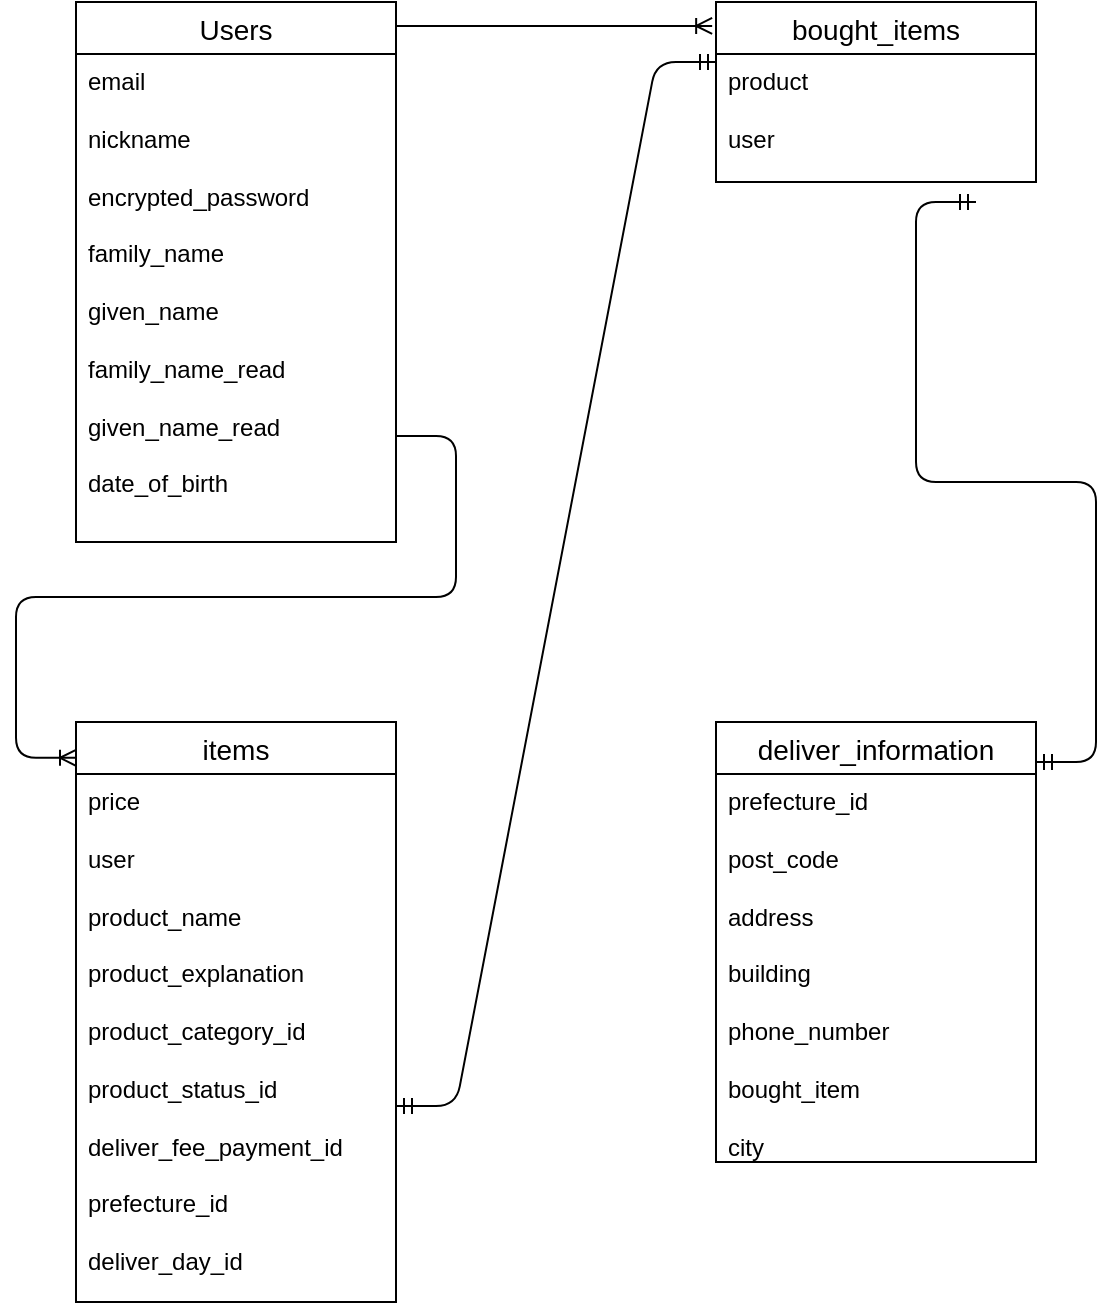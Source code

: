 <mxfile>
    <diagram id="SQ38itncQppqPQ7tfJN7" name="ページ1">
        <mxGraphModel dx="1329" dy="779" grid="1" gridSize="10" guides="1" tooltips="1" connect="1" arrows="1" fold="1" page="1" pageScale="1" pageWidth="827" pageHeight="1169" math="0" shadow="0">
            <root>
                <mxCell id="0"/>
                <mxCell id="1" parent="0"/>
                <mxCell id="58" value="" style="endArrow=none;html=1;rounded=1;strokeColor=none;curved=0;" parent="1" edge="1">
                    <mxGeometry relative="1" as="geometry">
                        <mxPoint x="400" y="585" as="sourcePoint"/>
                        <mxPoint x="450" y="585" as="targetPoint"/>
                        <Array as="points">
                            <mxPoint x="530" y="450"/>
                            <mxPoint x="450" y="585"/>
                        </Array>
                    </mxGeometry>
                </mxCell>
                <mxCell id="76" value="" style="endArrow=none;html=1;rounded=0;" parent="1" edge="1">
                    <mxGeometry relative="1" as="geometry">
                        <mxPoint x="500" y="380" as="sourcePoint"/>
                        <mxPoint x="500" y="380" as="targetPoint"/>
                    </mxGeometry>
                </mxCell>
                <mxCell id="107" value="" style="line;strokeWidth=1;rotatable=0;dashed=0;labelPosition=right;align=left;verticalAlign=middle;spacingTop=0;spacingLeft=6;points=[];portConstraint=eastwest;" parent="1" vertex="1">
                    <mxGeometry x="120" y="195" height="10" as="geometry"/>
                </mxCell>
                <mxCell id="132" value="Users" style="swimlane;fontStyle=0;childLayout=stackLayout;horizontal=1;startSize=26;horizontalStack=0;resizeParent=1;resizeParentMax=0;resizeLast=0;collapsible=1;marginBottom=0;align=center;fontSize=14;" parent="1" vertex="1">
                    <mxGeometry x="40" y="40" width="160" height="270" as="geometry"/>
                </mxCell>
                <mxCell id="133" value="email&lt;div&gt;&lt;br&gt;&lt;/div&gt;&lt;div&gt;nickname&lt;/div&gt;&lt;div&gt;&lt;br&gt;&lt;/div&gt;&lt;div&gt;encrypted_password&lt;/div&gt;&lt;div&gt;&lt;br&gt;&lt;/div&gt;&lt;div&gt;family_name&lt;/div&gt;&lt;div&gt;&lt;br&gt;&lt;/div&gt;&lt;div&gt;given_name&lt;/div&gt;&lt;div&gt;&lt;br&gt;&lt;/div&gt;&lt;div&gt;family_name_read&lt;/div&gt;&lt;div&gt;&lt;br&gt;&lt;/div&gt;&lt;div&gt;given_name_read&lt;/div&gt;&lt;div&gt;&lt;br&gt;&lt;/div&gt;&lt;div&gt;date_of_birth&lt;/div&gt;" style="text;strokeColor=none;fillColor=none;spacingLeft=4;spacingRight=4;overflow=hidden;rotatable=0;points=[[0,0.5],[1,0.5]];portConstraint=eastwest;fontSize=12;whiteSpace=wrap;html=1;" parent="132" vertex="1">
                    <mxGeometry y="26" width="160" height="244" as="geometry"/>
                </mxCell>
                <mxCell id="136" value="items" style="swimlane;fontStyle=0;childLayout=stackLayout;horizontal=1;startSize=26;horizontalStack=0;resizeParent=1;resizeParentMax=0;resizeLast=0;collapsible=1;marginBottom=0;align=center;fontSize=14;" parent="1" vertex="1">
                    <mxGeometry x="40" y="400" width="160" height="290" as="geometry"/>
                </mxCell>
                <mxCell id="150" value="" style="edgeStyle=entityRelationEdgeStyle;fontSize=12;html=1;endArrow=ERoneToMany;entryX=0.994;entryY=0.041;entryDx=0;entryDy=0;entryPerimeter=0;exitX=1;exitY=0.783;exitDx=0;exitDy=0;exitPerimeter=0;" parent="136" source="133" edge="1">
                    <mxGeometry width="100" height="100" relative="1" as="geometry">
                        <mxPoint x="3.84" y="-334" as="sourcePoint"/>
                        <mxPoint x="-2.842e-14" y="17.89" as="targetPoint"/>
                    </mxGeometry>
                </mxCell>
                <mxCell id="137" value="price&lt;div&gt;&lt;br&gt;&lt;/div&gt;&lt;div&gt;user&lt;/div&gt;&lt;div&gt;&lt;br&gt;&lt;/div&gt;&lt;div&gt;product_name&lt;/div&gt;&lt;div&gt;&lt;br&gt;&lt;/div&gt;&lt;div&gt;product_explanation&lt;/div&gt;&lt;div&gt;&lt;br&gt;&lt;/div&gt;&lt;div&gt;product_category_id&lt;/div&gt;&lt;div&gt;&lt;br&gt;&lt;/div&gt;&lt;div&gt;product_status_id&lt;/div&gt;&lt;div&gt;&lt;br&gt;&lt;/div&gt;&lt;div&gt;deliver_fee_payment_id&lt;/div&gt;&lt;div&gt;&lt;br&gt;&lt;/div&gt;&lt;div&gt;prefecture_id&lt;/div&gt;&lt;div&gt;&lt;br&gt;&lt;/div&gt;&lt;div&gt;deliver_day_id&lt;/div&gt;" style="text;strokeColor=none;fillColor=none;spacingLeft=4;spacingRight=4;overflow=hidden;rotatable=0;points=[[0,0.5],[1,0.5]];portConstraint=eastwest;fontSize=12;whiteSpace=wrap;html=1;" parent="136" vertex="1">
                    <mxGeometry y="26" width="160" height="264" as="geometry"/>
                </mxCell>
                <mxCell id="140" value="bought_items" style="swimlane;fontStyle=0;childLayout=stackLayout;horizontal=1;startSize=26;horizontalStack=0;resizeParent=1;resizeParentMax=0;resizeLast=0;collapsible=1;marginBottom=0;align=center;fontSize=14;" parent="1" vertex="1">
                    <mxGeometry x="360" y="40" width="160" height="90" as="geometry"/>
                </mxCell>
                <mxCell id="141" value="product&lt;div&gt;&lt;br&gt;&lt;/div&gt;&lt;div&gt;user&lt;/div&gt;" style="text;strokeColor=none;fillColor=none;spacingLeft=4;spacingRight=4;overflow=hidden;rotatable=0;points=[[0,0.5],[1,0.5]];portConstraint=eastwest;fontSize=12;whiteSpace=wrap;html=1;" parent="140" vertex="1">
                    <mxGeometry y="26" width="160" height="64" as="geometry"/>
                </mxCell>
                <mxCell id="144" value="deliver_information" style="swimlane;fontStyle=0;childLayout=stackLayout;horizontal=1;startSize=26;horizontalStack=0;resizeParent=1;resizeParentMax=0;resizeLast=0;collapsible=1;marginBottom=0;align=center;fontSize=14;" parent="1" vertex="1">
                    <mxGeometry x="360" y="400" width="160" height="220" as="geometry"/>
                </mxCell>
                <mxCell id="146" value="prefecture_id&lt;div&gt;&lt;br&gt;&lt;/div&gt;&lt;div&gt;post_code&lt;/div&gt;&lt;div&gt;&lt;br&gt;&lt;/div&gt;&lt;div&gt;address&lt;/div&gt;&lt;div&gt;&lt;br&gt;&lt;/div&gt;&lt;div&gt;building&lt;/div&gt;&lt;div&gt;&lt;br&gt;&lt;/div&gt;&lt;div&gt;phone_number&lt;/div&gt;&lt;div&gt;&lt;br&gt;&lt;/div&gt;&lt;div&gt;bought_item&lt;/div&gt;&lt;div&gt;&lt;br&gt;&lt;/div&gt;&lt;div&gt;city&lt;/div&gt;" style="text;strokeColor=none;fillColor=none;spacingLeft=4;spacingRight=4;overflow=hidden;rotatable=0;points=[[0,0.5],[1,0.5]];portConstraint=eastwest;fontSize=12;whiteSpace=wrap;html=1;" parent="144" vertex="1">
                    <mxGeometry y="26" width="160" height="194" as="geometry"/>
                </mxCell>
                <mxCell id="149" value="" style="edgeStyle=entityRelationEdgeStyle;fontSize=12;html=1;endArrow=ERoneToMany;entryX=-0.012;entryY=0.133;entryDx=0;entryDy=0;entryPerimeter=0;" parent="1" target="140" edge="1">
                    <mxGeometry width="100" height="100" relative="1" as="geometry">
                        <mxPoint x="200" y="52" as="sourcePoint"/>
                        <mxPoint x="360" y="-50" as="targetPoint"/>
                    </mxGeometry>
                </mxCell>
                <mxCell id="151" value="" style="edgeStyle=entityRelationEdgeStyle;fontSize=12;html=1;endArrow=ERmandOne;startArrow=ERmandOne;entryX=0;entryY=0.5;entryDx=0;entryDy=0;" parent="1" edge="1">
                    <mxGeometry width="100" height="100" relative="1" as="geometry">
                        <mxPoint x="200" y="592" as="sourcePoint"/>
                        <mxPoint x="360" y="70" as="targetPoint"/>
                        <Array as="points">
                            <mxPoint x="250" y="512"/>
                        </Array>
                    </mxGeometry>
                </mxCell>
                <mxCell id="152" value="" style="edgeStyle=entityRelationEdgeStyle;fontSize=12;html=1;endArrow=ERmandOne;startArrow=ERmandOne;entryX=1;entryY=0.344;entryDx=0;entryDy=0;entryPerimeter=0;" parent="1" edge="1">
                    <mxGeometry width="100" height="100" relative="1" as="geometry">
                        <mxPoint x="520" y="420" as="sourcePoint"/>
                        <mxPoint x="490" y="139.996" as="targetPoint"/>
                    </mxGeometry>
                </mxCell>
            </root>
        </mxGraphModel>
    </diagram>
</mxfile>